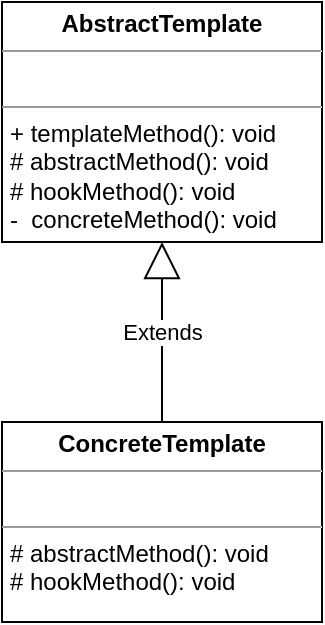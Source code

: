 <mxfile version="16.1.2" type="github">
  <diagram id="I3R7dJggf3Jh2mfaSpyP" name="Page-1">
    <mxGraphModel dx="1720" dy="1204" grid="1" gridSize="10" guides="1" tooltips="1" connect="1" arrows="1" fold="1" page="1" pageScale="1" pageWidth="827" pageHeight="1169" math="0" shadow="0">
      <root>
        <mxCell id="0" />
        <mxCell id="1" parent="0" />
        <mxCell id="1P9WEgsNkwowsoofsOwp-1" value="&lt;p style=&quot;margin: 0px ; margin-top: 4px ; text-align: center&quot;&gt;&lt;b&gt;AbstractTemplate&lt;/b&gt;&lt;/p&gt;&lt;hr size=&quot;1&quot;&gt;&lt;p style=&quot;margin: 0px ; margin-left: 4px&quot;&gt;&lt;br&gt;&lt;/p&gt;&lt;hr size=&quot;1&quot;&gt;&lt;p style=&quot;margin: 0px ; margin-left: 4px&quot;&gt;+ templateMethod(): void&lt;/p&gt;&lt;p style=&quot;margin: 0px ; margin-left: 4px&quot;&gt;# abstractMethod(): void&lt;/p&gt;&lt;p style=&quot;margin: 0px ; margin-left: 4px&quot;&gt;# hookMethod(): void&lt;/p&gt;&lt;p style=&quot;margin: 0px ; margin-left: 4px&quot;&gt;-&amp;nbsp; concreteMethod(): void&lt;/p&gt;" style="verticalAlign=top;align=left;overflow=fill;fontSize=12;fontFamily=Helvetica;html=1;" parent="1" vertex="1">
          <mxGeometry x="300" y="140" width="160" height="120" as="geometry" />
        </mxCell>
        <mxCell id="2qh9EJQtEr25FSnO-y0i-1" value="&lt;p style=&quot;margin: 0px ; margin-top: 4px ; text-align: center&quot;&gt;&lt;b&gt;ConcreteTemplate&lt;/b&gt;&lt;/p&gt;&lt;hr size=&quot;1&quot;&gt;&lt;p style=&quot;margin: 0px ; margin-left: 4px&quot;&gt;&lt;br&gt;&lt;/p&gt;&lt;hr size=&quot;1&quot;&gt;&lt;p style=&quot;margin: 0px ; margin-left: 4px&quot;&gt;&lt;span&gt;# abstractMethod(): void&lt;/span&gt;&lt;br&gt;&lt;/p&gt;&lt;p style=&quot;margin: 0px ; margin-left: 4px&quot;&gt;# hookMethod(): void&lt;/p&gt;" style="verticalAlign=top;align=left;overflow=fill;fontSize=12;fontFamily=Helvetica;html=1;" vertex="1" parent="1">
          <mxGeometry x="300" y="350" width="160" height="100" as="geometry" />
        </mxCell>
        <mxCell id="2qh9EJQtEr25FSnO-y0i-4" value="Extends" style="endArrow=block;endSize=16;endFill=0;html=1;rounded=0;entryX=0.5;entryY=1;entryDx=0;entryDy=0;exitX=0.5;exitY=0;exitDx=0;exitDy=0;" edge="1" parent="1" source="2qh9EJQtEr25FSnO-y0i-1" target="1P9WEgsNkwowsoofsOwp-1">
          <mxGeometry width="160" relative="1" as="geometry">
            <mxPoint x="130" y="330" as="sourcePoint" />
            <mxPoint x="290" y="330" as="targetPoint" />
          </mxGeometry>
        </mxCell>
      </root>
    </mxGraphModel>
  </diagram>
</mxfile>
